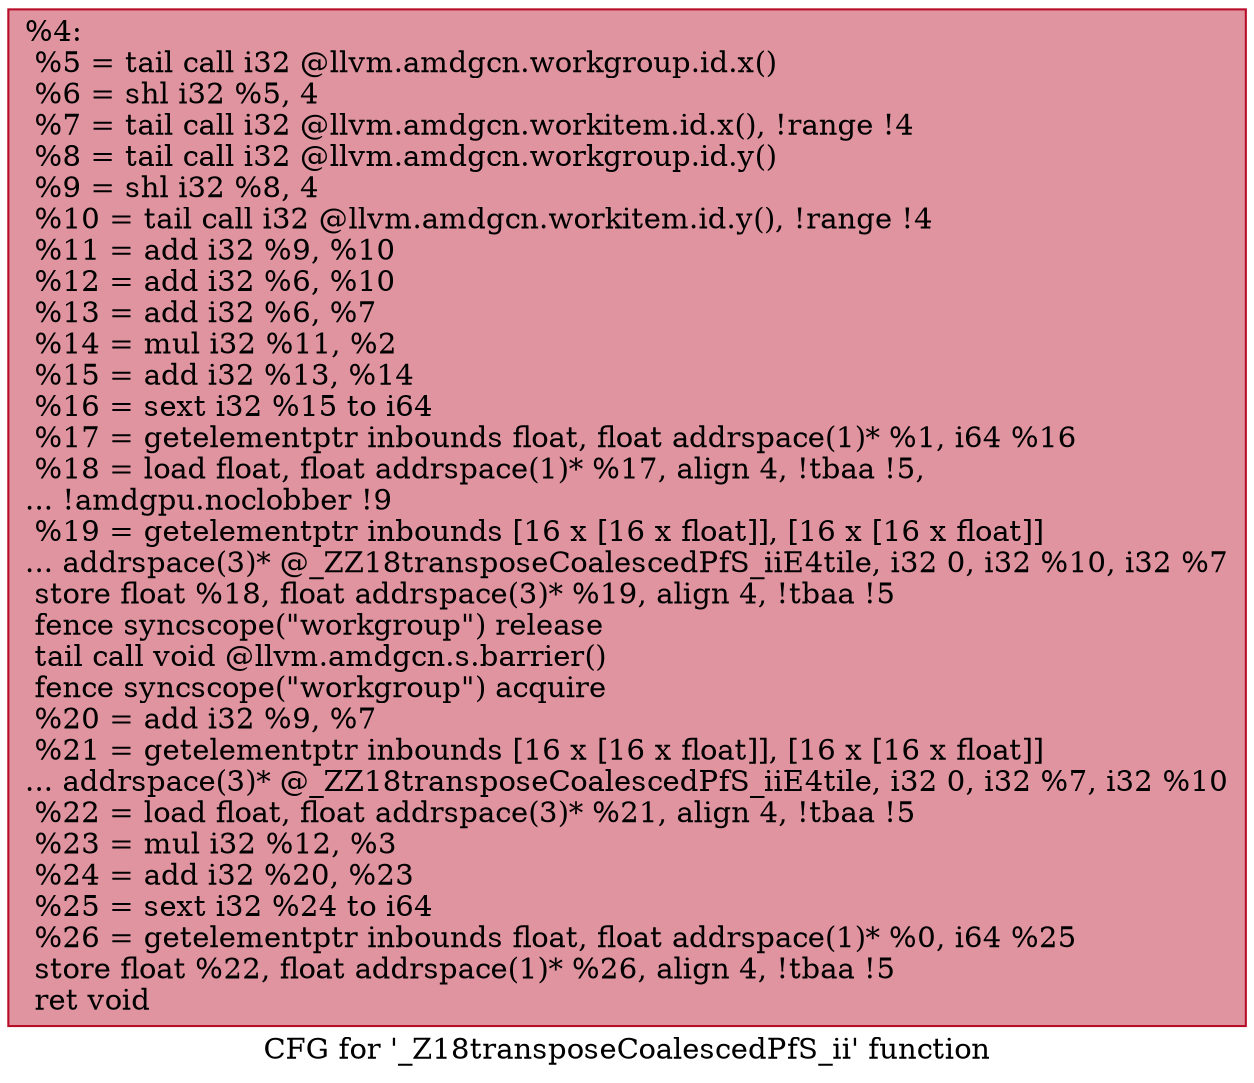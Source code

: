 digraph "CFG for '_Z18transposeCoalescedPfS_ii' function" {
	label="CFG for '_Z18transposeCoalescedPfS_ii' function";

	Node0x63c5e10 [shape=record,color="#b70d28ff", style=filled, fillcolor="#b70d2870",label="{%4:\l  %5 = tail call i32 @llvm.amdgcn.workgroup.id.x()\l  %6 = shl i32 %5, 4\l  %7 = tail call i32 @llvm.amdgcn.workitem.id.x(), !range !4\l  %8 = tail call i32 @llvm.amdgcn.workgroup.id.y()\l  %9 = shl i32 %8, 4\l  %10 = tail call i32 @llvm.amdgcn.workitem.id.y(), !range !4\l  %11 = add i32 %9, %10\l  %12 = add i32 %6, %10\l  %13 = add i32 %6, %7\l  %14 = mul i32 %11, %2\l  %15 = add i32 %13, %14\l  %16 = sext i32 %15 to i64\l  %17 = getelementptr inbounds float, float addrspace(1)* %1, i64 %16\l  %18 = load float, float addrspace(1)* %17, align 4, !tbaa !5,\l... !amdgpu.noclobber !9\l  %19 = getelementptr inbounds [16 x [16 x float]], [16 x [16 x float]]\l... addrspace(3)* @_ZZ18transposeCoalescedPfS_iiE4tile, i32 0, i32 %10, i32 %7\l  store float %18, float addrspace(3)* %19, align 4, !tbaa !5\l  fence syncscope(\"workgroup\") release\l  tail call void @llvm.amdgcn.s.barrier()\l  fence syncscope(\"workgroup\") acquire\l  %20 = add i32 %9, %7\l  %21 = getelementptr inbounds [16 x [16 x float]], [16 x [16 x float]]\l... addrspace(3)* @_ZZ18transposeCoalescedPfS_iiE4tile, i32 0, i32 %7, i32 %10\l  %22 = load float, float addrspace(3)* %21, align 4, !tbaa !5\l  %23 = mul i32 %12, %3\l  %24 = add i32 %20, %23\l  %25 = sext i32 %24 to i64\l  %26 = getelementptr inbounds float, float addrspace(1)* %0, i64 %25\l  store float %22, float addrspace(1)* %26, align 4, !tbaa !5\l  ret void\l}"];
}
